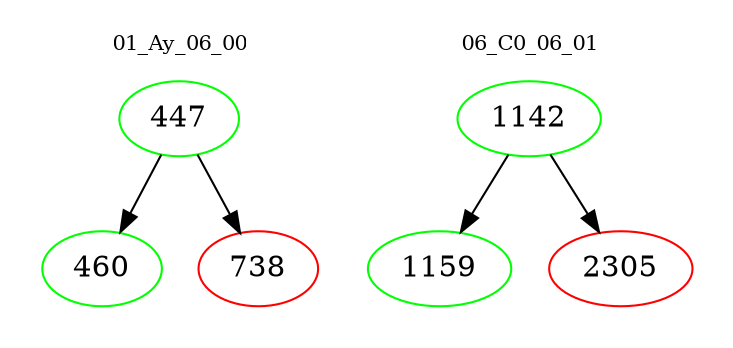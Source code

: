 digraph{
subgraph cluster_0 {
color = white
label = "01_Ay_06_00";
fontsize=10;
T0_447 [label="447", color="green"]
T0_447 -> T0_460 [color="black"]
T0_460 [label="460", color="green"]
T0_447 -> T0_738 [color="black"]
T0_738 [label="738", color="red"]
}
subgraph cluster_1 {
color = white
label = "06_C0_06_01";
fontsize=10;
T1_1142 [label="1142", color="green"]
T1_1142 -> T1_1159 [color="black"]
T1_1159 [label="1159", color="green"]
T1_1142 -> T1_2305 [color="black"]
T1_2305 [label="2305", color="red"]
}
}
